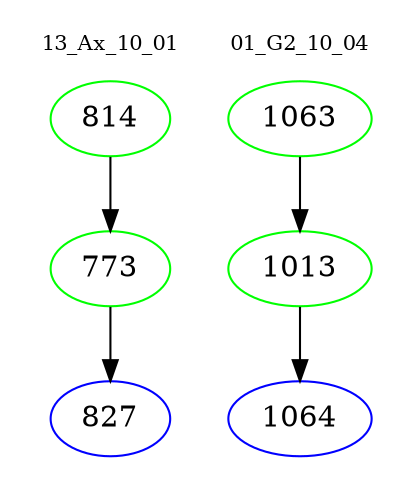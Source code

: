 digraph{
subgraph cluster_0 {
color = white
label = "13_Ax_10_01";
fontsize=10;
T0_814 [label="814", color="green"]
T0_814 -> T0_773 [color="black"]
T0_773 [label="773", color="green"]
T0_773 -> T0_827 [color="black"]
T0_827 [label="827", color="blue"]
}
subgraph cluster_1 {
color = white
label = "01_G2_10_04";
fontsize=10;
T1_1063 [label="1063", color="green"]
T1_1063 -> T1_1013 [color="black"]
T1_1013 [label="1013", color="green"]
T1_1013 -> T1_1064 [color="black"]
T1_1064 [label="1064", color="blue"]
}
}
